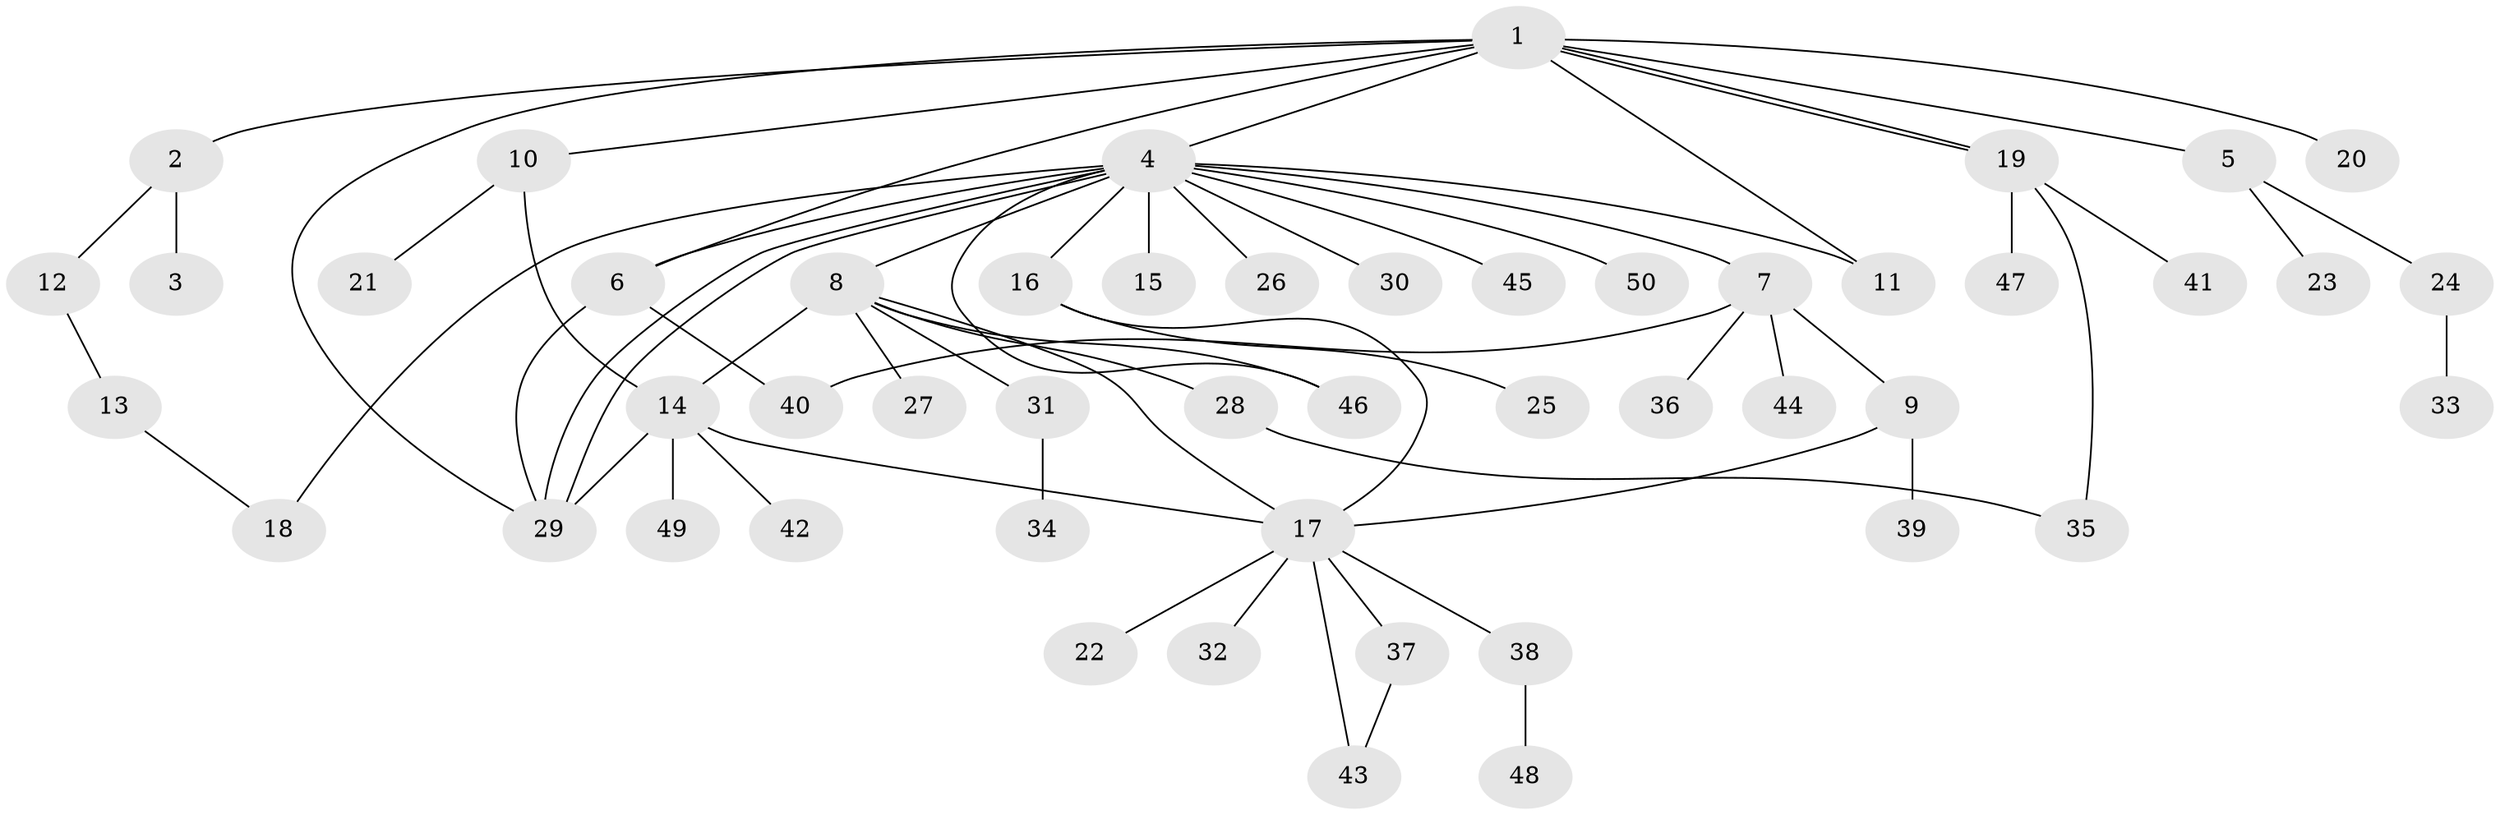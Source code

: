 // coarse degree distribution, {10: 0.02857142857142857, 3: 0.02857142857142857, 1: 0.5714285714285714, 13: 0.02857142857142857, 4: 0.05714285714285714, 6: 0.02857142857142857, 2: 0.17142857142857143, 5: 0.05714285714285714, 8: 0.02857142857142857}
// Generated by graph-tools (version 1.1) at 2025/51/02/27/25 19:51:56]
// undirected, 50 vertices, 65 edges
graph export_dot {
graph [start="1"]
  node [color=gray90,style=filled];
  1;
  2;
  3;
  4;
  5;
  6;
  7;
  8;
  9;
  10;
  11;
  12;
  13;
  14;
  15;
  16;
  17;
  18;
  19;
  20;
  21;
  22;
  23;
  24;
  25;
  26;
  27;
  28;
  29;
  30;
  31;
  32;
  33;
  34;
  35;
  36;
  37;
  38;
  39;
  40;
  41;
  42;
  43;
  44;
  45;
  46;
  47;
  48;
  49;
  50;
  1 -- 2;
  1 -- 4;
  1 -- 5;
  1 -- 6;
  1 -- 10;
  1 -- 11;
  1 -- 19;
  1 -- 19;
  1 -- 20;
  1 -- 29;
  2 -- 3;
  2 -- 12;
  4 -- 6;
  4 -- 7;
  4 -- 8;
  4 -- 11;
  4 -- 15;
  4 -- 16;
  4 -- 18;
  4 -- 26;
  4 -- 29;
  4 -- 29;
  4 -- 30;
  4 -- 45;
  4 -- 46;
  4 -- 50;
  5 -- 23;
  5 -- 24;
  6 -- 29;
  6 -- 40;
  7 -- 9;
  7 -- 36;
  7 -- 40;
  7 -- 44;
  8 -- 14;
  8 -- 17;
  8 -- 27;
  8 -- 28;
  8 -- 31;
  8 -- 46;
  9 -- 17;
  9 -- 39;
  10 -- 14;
  10 -- 21;
  12 -- 13;
  13 -- 18;
  14 -- 17;
  14 -- 29;
  14 -- 42;
  14 -- 49;
  16 -- 17;
  16 -- 25;
  17 -- 22;
  17 -- 32;
  17 -- 37;
  17 -- 38;
  17 -- 43;
  19 -- 35;
  19 -- 41;
  19 -- 47;
  24 -- 33;
  28 -- 35;
  31 -- 34;
  37 -- 43;
  38 -- 48;
}

